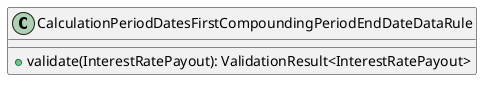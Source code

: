 @startuml

    class CalculationPeriodDatesFirstCompoundingPeriodEndDateDataRule [[CalculationPeriodDatesFirstCompoundingPeriodEndDateDataRule.html]] {
        +validate(InterestRatePayout): ValidationResult<InterestRatePayout>
    }

@enduml
